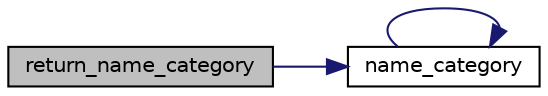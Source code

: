 digraph "return_name_category"
{
 // LATEX_PDF_SIZE
  edge [fontname="Helvetica",fontsize="10",labelfontname="Helvetica",labelfontsize="10"];
  node [fontname="Helvetica",fontsize="10",shape=record];
  rankdir="LR";
  Node1 [label="return_name_category",height=0.2,width=0.4,color="black", fillcolor="grey75", style="filled", fontcolor="black",tooltip=" "];
  Node1 -> Node2 [color="midnightblue",fontsize="10",style="solid",fontname="Helvetica"];
  Node2 [label="name_category",height=0.2,width=0.4,color="black", fillcolor="white", style="filled",URL="$category__functions_8c.html#a6153bd3eaddda059796faa9c53b9de5d",tooltip=" "];
  Node2 -> Node2 [color="midnightblue",fontsize="10",style="solid",fontname="Helvetica"];
}
